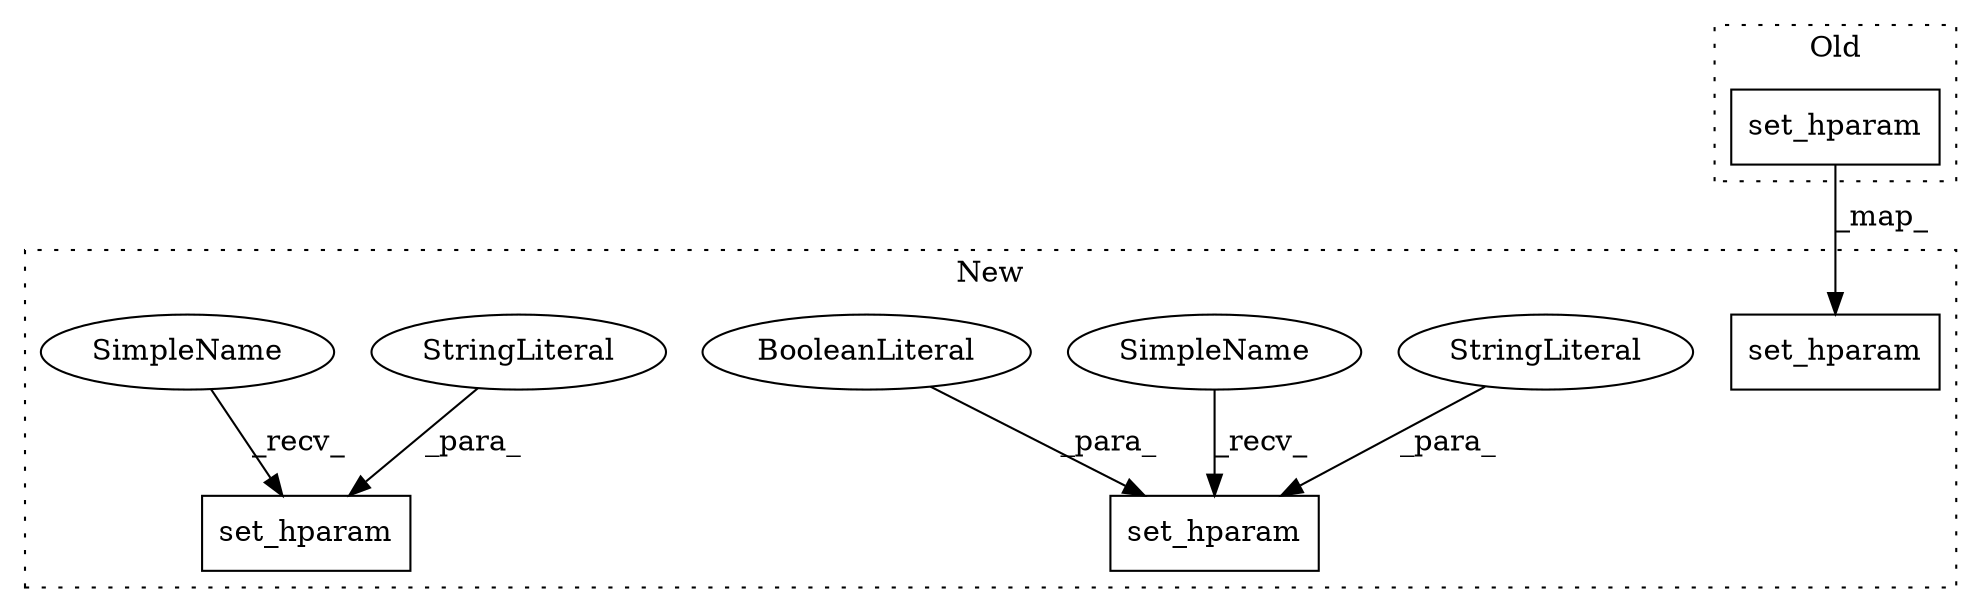 digraph G {
subgraph cluster0 {
1 [label="set_hparam" a="32" s="3009,3049" l="11,1" shape="box"];
label = "Old";
style="dotted";
}
subgraph cluster1 {
2 [label="set_hparam" a="32" s="3423,3462" l="11,1" shape="box"];
3 [label="set_hparam" a="32" s="3899,3938" l="11,1" shape="box"];
4 [label="BooleanLiteral" a="9" s="3934" l="4" shape="ellipse"];
5 [label="set_hparam" a="32" s="3835,3874" l="11,1" shape="box"];
6 [label="StringLiteral" a="45" s="3910" l="23" shape="ellipse"];
7 [label="StringLiteral" a="45" s="3846" l="23" shape="ellipse"];
8 [label="SimpleName" a="42" s="3883" l="15" shape="ellipse"];
9 [label="SimpleName" a="42" s="3819" l="15" shape="ellipse"];
label = "New";
style="dotted";
}
1 -> 2 [label="_map_"];
4 -> 3 [label="_para_"];
6 -> 3 [label="_para_"];
7 -> 5 [label="_para_"];
8 -> 3 [label="_recv_"];
9 -> 5 [label="_recv_"];
}